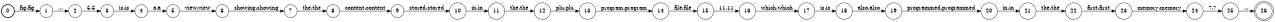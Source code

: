 digraph FST {
rankdir = LR;
size = "8.5,11";
label = "";
center = 1;
orientation = Portrait;
ranksep = "0.4";
nodesep = "0.25";
0 [label = "0", shape = circle, style = bold, fontsize = 14]
	0 -> 1 [label = "fig:fig", fontsize = 14];
1 [label = "1", shape = circle, style = solid, fontsize = 14]
	1 -> 2 [label = ".:.", fontsize = 14];
2 [label = "2", shape = circle, style = solid, fontsize = 14]
	2 -> 3 [label = "5:5", fontsize = 14];
3 [label = "3", shape = circle, style = solid, fontsize = 14]
	3 -> 4 [label = "is:is", fontsize = 14];
4 [label = "4", shape = circle, style = solid, fontsize = 14]
	4 -> 5 [label = "a:a", fontsize = 14];
5 [label = "5", shape = circle, style = solid, fontsize = 14]
	5 -> 6 [label = "view:view", fontsize = 14];
6 [label = "6", shape = circle, style = solid, fontsize = 14]
	6 -> 7 [label = "showing:showing", fontsize = 14];
7 [label = "7", shape = circle, style = solid, fontsize = 14]
	7 -> 8 [label = "the:the", fontsize = 14];
8 [label = "8", shape = circle, style = solid, fontsize = 14]
	8 -> 9 [label = "content:content", fontsize = 14];
9 [label = "9", shape = circle, style = solid, fontsize = 14]
	9 -> 10 [label = "stored:stored", fontsize = 14];
10 [label = "10", shape = circle, style = solid, fontsize = 14]
	10 -> 11 [label = "in:in", fontsize = 14];
11 [label = "11", shape = circle, style = solid, fontsize = 14]
	11 -> 12 [label = "the:the", fontsize = 14];
12 [label = "12", shape = circle, style = solid, fontsize = 14]
	12 -> 13 [label = "plu:plu", fontsize = 14];
13 [label = "13", shape = circle, style = solid, fontsize = 14]
	13 -> 14 [label = "program:program", fontsize = 14];
14 [label = "14", shape = circle, style = solid, fontsize = 14]
	14 -> 15 [label = "file:file", fontsize = 14];
15 [label = "15", shape = circle, style = solid, fontsize = 14]
	15 -> 16 [label = "11:11", fontsize = 14];
16 [label = "16", shape = circle, style = solid, fontsize = 14]
	16 -> 17 [label = "which:which", fontsize = 14];
17 [label = "17", shape = circle, style = solid, fontsize = 14]
	17 -> 18 [label = "is:is", fontsize = 14];
18 [label = "18", shape = circle, style = solid, fontsize = 14]
	18 -> 19 [label = "also:also", fontsize = 14];
19 [label = "19", shape = circle, style = solid, fontsize = 14]
	19 -> 20 [label = "programmed:programmed", fontsize = 14];
20 [label = "20", shape = circle, style = solid, fontsize = 14]
	20 -> 21 [label = "in:in", fontsize = 14];
21 [label = "21", shape = circle, style = solid, fontsize = 14]
	21 -> 22 [label = "the:the", fontsize = 14];
22 [label = "22", shape = circle, style = solid, fontsize = 14]
	22 -> 23 [label = "first:first", fontsize = 14];
23 [label = "23", shape = circle, style = solid, fontsize = 14]
	23 -> 24 [label = "memory:memory", fontsize = 14];
24 [label = "24", shape = circle, style = solid, fontsize = 14]
	24 -> 25 [label = "7:7", fontsize = 14];
25 [label = "25", shape = circle, style = solid, fontsize = 14]
	25 -> 26 [label = ".:.", fontsize = 14];
26 [label = "26", shape = doublecircle, style = solid, fontsize = 14]
}
